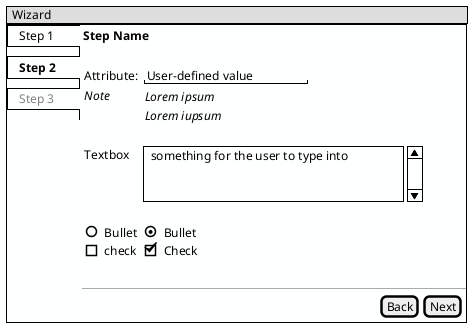 @startsalt
skinparam backgroundcolor #FEFFFF

{
{*  Wizard}
{+
'Left Menu
{/
    Step 1    
    <b>Step 2    
    <color:gray>Step 3    
}|
{
    { 
      <b>Step Name
            {.}

        {
          Attribute:  | "User-defined value  " 
          <i>Note |          {<i>Lorem ipsum 
        <i>Lorem iupsum}
        {.}
        Textbox  |
        {SI
    something for the user to type into
    
                                           
}
        {.}
        () Bullet| 
        (X) Bullet
        [ ] check|
        [X] Check
          
{.}
        {
        }
        } 
        

    }
    --
{                                                 |[Back] | [Next]|}
}
}
}
@endsalt
